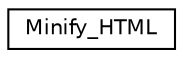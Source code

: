 digraph "Graphical Class Hierarchy"
{
  edge [fontname="Helvetica",fontsize="10",labelfontname="Helvetica",labelfontsize="10"];
  node [fontname="Helvetica",fontsize="10",shape=record];
  rankdir="LR";
  Node1 [label="Minify_HTML",height=0.2,width=0.4,color="black", fillcolor="white", style="filled",URL="$class_minify___h_t_m_l.html"];
}
